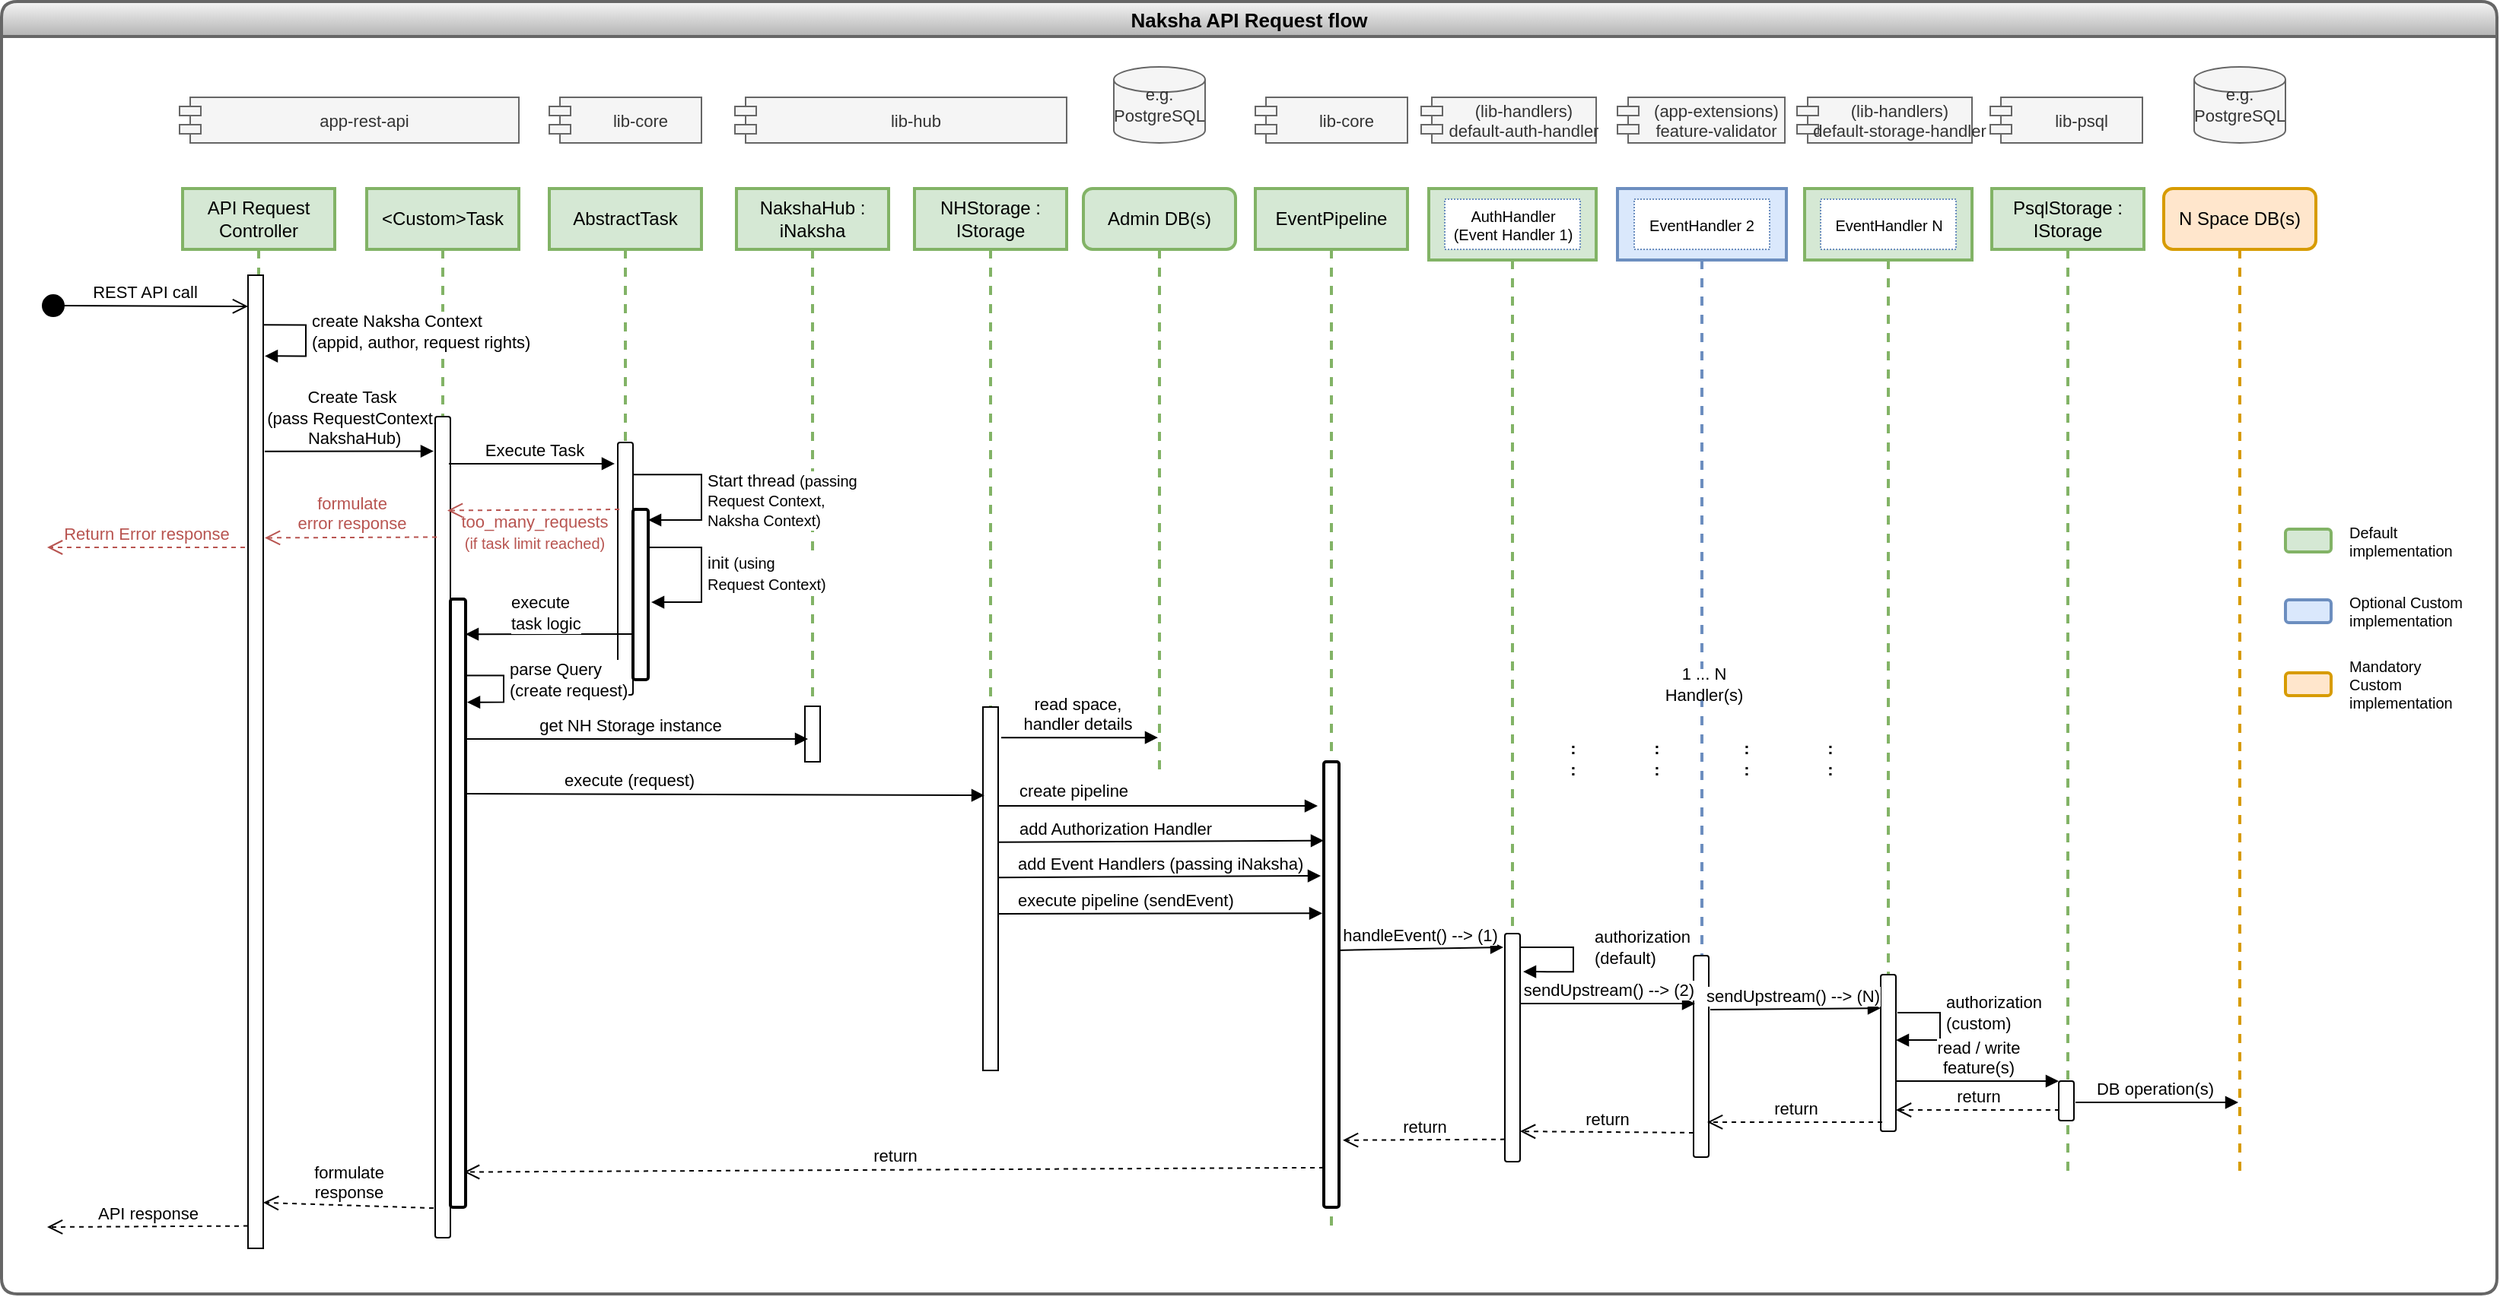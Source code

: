 <mxfile version="16.1.2" type="device"><diagram id="Obo5cB7O04AJ7v5FpMcv" name="Page-1"><mxGraphModel dx="869" dy="597" grid="1" gridSize="10" guides="1" tooltips="1" connect="1" arrows="1" fold="1" page="1" pageScale="1" pageWidth="1169" pageHeight="827" math="0" shadow="0"><root><mxCell id="0"/><mxCell id="1" parent="0"/><mxCell id="FYHCxZDHsHW0RmtBR5TR-3" value="API Request Controller" style="shape=umlLifeline;perimeter=lifelinePerimeter;whiteSpace=wrap;html=1;container=1;collapsible=0;recursiveResize=0;outlineConnect=0;fillColor=#d5e8d4;strokeColor=#82b366;strokeWidth=2;" parent="1" vertex="1"><mxGeometry x="149" y="153" width="100" height="540" as="geometry"/></mxCell><mxCell id="FYHCxZDHsHW0RmtBR5TR-19" value="NakshaHub : iNaksha" style="shape=umlLifeline;perimeter=lifelinePerimeter;whiteSpace=wrap;html=1;container=1;collapsible=0;recursiveResize=0;outlineConnect=0;fillColor=#d5e8d4;strokeColor=#82b366;strokeWidth=2;" parent="1" vertex="1"><mxGeometry x="513" y="153" width="100" height="377" as="geometry"/></mxCell><mxCell id="5W5_MXWoRKqIArAiNaLi-74" value="" style="html=1;points=[];perimeter=orthogonalPerimeter;" vertex="1" parent="FYHCxZDHsHW0RmtBR5TR-19"><mxGeometry x="45" y="340.5" width="10" height="36.5" as="geometry"/></mxCell><mxCell id="FYHCxZDHsHW0RmtBR5TR-28" value="N Space DB(s)" style="shape=umlLifeline;perimeter=lifelinePerimeter;whiteSpace=wrap;html=1;container=1;collapsible=0;recursiveResize=0;outlineConnect=0;fillColor=#ffe6cc;strokeColor=#d79b00;strokeWidth=2;rounded=1;" parent="1" vertex="1"><mxGeometry x="1451" y="153" width="100" height="647" as="geometry"/></mxCell><mxCell id="FYHCxZDHsHW0RmtBR5TR-68" value="Naksha API Request flow" style="swimlane;rounded=1;shadow=0;sketch=0;fontSize=13;strokeWidth=2;collapsible=0;fillColor=#f5f5f5;gradientColor=#b3b3b3;strokeColor=#666666;" parent="1" vertex="1"><mxGeometry x="30" y="30" width="1640" height="850" as="geometry"/></mxCell><mxCell id="FYHCxZDHsHW0RmtBR5TR-69" value="" style="rounded=1;whiteSpace=wrap;html=1;shadow=0;sketch=0;fontSize=13;strokeColor=#82b366;strokeWidth=2;fillColor=#d5e8d4;" parent="FYHCxZDHsHW0RmtBR5TR-68" vertex="1"><mxGeometry x="1501" y="347" width="30" height="15" as="geometry"/></mxCell><mxCell id="FYHCxZDHsHW0RmtBR5TR-70" value="Default implementation" style="text;html=1;strokeColor=none;fillColor=none;align=left;verticalAlign=middle;whiteSpace=wrap;rounded=0;shadow=0;sketch=0;fontSize=10;" parent="FYHCxZDHsHW0RmtBR5TR-68" vertex="1"><mxGeometry x="1541" y="339.5" width="60" height="30" as="geometry"/></mxCell><mxCell id="FYHCxZDHsHW0RmtBR5TR-71" value="" style="rounded=1;whiteSpace=wrap;html=1;shadow=0;sketch=0;fontSize=13;strokeColor=#6c8ebf;strokeWidth=2;fillColor=#dae8fc;" parent="FYHCxZDHsHW0RmtBR5TR-68" vertex="1"><mxGeometry x="1501" y="393.5" width="30" height="15" as="geometry"/></mxCell><mxCell id="FYHCxZDHsHW0RmtBR5TR-72" value="Optional Custom implementation" style="text;html=1;strokeColor=none;fillColor=none;align=left;verticalAlign=middle;whiteSpace=wrap;rounded=0;shadow=0;sketch=0;fontSize=10;" parent="FYHCxZDHsHW0RmtBR5TR-68" vertex="1"><mxGeometry x="1541" y="386" width="80" height="30" as="geometry"/></mxCell><mxCell id="FYHCxZDHsHW0RmtBR5TR-73" value="" style="rounded=1;whiteSpace=wrap;html=1;shadow=0;sketch=0;fontSize=13;strokeColor=#d79b00;strokeWidth=2;fillColor=#ffe6cc;" parent="FYHCxZDHsHW0RmtBR5TR-68" vertex="1"><mxGeometry x="1501" y="441.5" width="30" height="15" as="geometry"/></mxCell><mxCell id="FYHCxZDHsHW0RmtBR5TR-74" value="Mandatory Custom implementation" style="text;html=1;strokeColor=none;fillColor=none;align=left;verticalAlign=middle;whiteSpace=wrap;rounded=0;shadow=0;sketch=0;fontSize=10;" parent="FYHCxZDHsHW0RmtBR5TR-68" vertex="1"><mxGeometry x="1541" y="434" width="80" height="30" as="geometry"/></mxCell><mxCell id="FYHCxZDHsHW0RmtBR5TR-25" value="" style="shape=umlLifeline;perimeter=lifelinePerimeter;whiteSpace=wrap;html=1;container=1;collapsible=0;recursiveResize=0;outlineConnect=0;fillColor=#dae8fc;strokeColor=#6C8EBF;strokeWidth=2;size=47;labelPosition=center;verticalLabelPosition=top;align=center;verticalAlign=bottom;" parent="FYHCxZDHsHW0RmtBR5TR-68" vertex="1"><mxGeometry x="1062" y="123" width="111" height="540" as="geometry"/></mxCell><mxCell id="FYHCxZDHsHW0RmtBR5TR-89" value="EventHandler 2" style="rounded=0;whiteSpace=wrap;html=1;shadow=0;sketch=0;fontSize=10;strokeColor=#6C8EBF;strokeWidth=1;dashed=1;dashPattern=1 1;" parent="FYHCxZDHsHW0RmtBR5TR-25" vertex="1"><mxGeometry x="11" y="7" width="89" height="33" as="geometry"/></mxCell><mxCell id="FYHCxZDHsHW0RmtBR5TR-41" value="(app-extensions)&#10;feature-validator" style="shape=module;align=center;spacingLeft=20;align=center;verticalAlign=middle;rounded=1;shadow=0;sketch=0;fontSize=11;strokeColor=#666666;strokeWidth=1;jettyWidth=14;jettyHeight=6;fillColor=#f5f5f5;fontColor=#333333;labelPosition=center;verticalLabelPosition=middle;" parent="FYHCxZDHsHW0RmtBR5TR-68" vertex="1"><mxGeometry x="1062" y="63" width="110" height="30" as="geometry"/></mxCell><mxCell id="FYHCxZDHsHW0RmtBR5TR-85" value="" style="shape=umlLifeline;perimeter=lifelinePerimeter;whiteSpace=wrap;html=1;container=1;collapsible=0;recursiveResize=0;outlineConnect=0;fillColor=#d5e8d4;strokeColor=#82b366;strokeWidth=2;labelPosition=center;verticalLabelPosition=top;align=center;verticalAlign=bottom;size=47;" parent="FYHCxZDHsHW0RmtBR5TR-68" vertex="1"><mxGeometry x="1185" y="123" width="110" height="620" as="geometry"/></mxCell><mxCell id="FYHCxZDHsHW0RmtBR5TR-90" value="EventHandler N" style="rounded=0;whiteSpace=wrap;html=1;shadow=0;sketch=0;fontSize=10;strokeColor=#6C8EBF;strokeWidth=1;dashed=1;dashPattern=1 1;" parent="FYHCxZDHsHW0RmtBR5TR-85" vertex="1"><mxGeometry x="10.5" y="7" width="89" height="33" as="geometry"/></mxCell><mxCell id="FYHCxZDHsHW0RmtBR5TR-62" value=":&lt;br style=&quot;font-size: 11px;&quot;&gt;:" style="text;html=1;strokeColor=none;fillColor=none;align=center;verticalAlign=middle;whiteSpace=wrap;rounded=0;shadow=0;sketch=0;fontSize=11;fontStyle=1" parent="FYHCxZDHsHW0RmtBR5TR-85" vertex="1"><mxGeometry x="-53" y="360" width="29.5" height="30" as="geometry"/></mxCell><mxCell id="FYHCxZDHsHW0RmtBR5TR-94" value=":&lt;br style=&quot;font-size: 11px;&quot;&gt;:" style="text;html=1;strokeColor=none;fillColor=none;align=center;verticalAlign=middle;whiteSpace=wrap;rounded=0;shadow=0;sketch=0;fontSize=11;fontStyle=1" parent="FYHCxZDHsHW0RmtBR5TR-85" vertex="1"><mxGeometry x="1.5" y="360" width="29.5" height="30" as="geometry"/></mxCell><mxCell id="FYHCxZDHsHW0RmtBR5TR-87" value="" style="html=1;points=[];perimeter=orthogonalPerimeter;rounded=1;shadow=0;sketch=0;fontSize=11;strokeColor=#000000;strokeWidth=1;" parent="FYHCxZDHsHW0RmtBR5TR-85" vertex="1"><mxGeometry x="50" y="517" width="10" height="103" as="geometry"/></mxCell><mxCell id="5W5_MXWoRKqIArAiNaLi-52" value="authorization&lt;br&gt;(custom)" style="edgeStyle=orthogonalEdgeStyle;html=1;align=left;spacingLeft=2;endArrow=block;rounded=0;fontSize=11;exitX=1.1;exitY=0.204;exitDx=0;exitDy=0;exitPerimeter=0;entryX=1;entryY=0.379;entryDx=0;entryDy=0;entryPerimeter=0;" edge="1" parent="FYHCxZDHsHW0RmtBR5TR-85"><mxGeometry x="-0.253" relative="1" as="geometry"><mxPoint x="61" y="542.012" as="sourcePoint"/><Array as="points"><mxPoint x="89" y="542"/><mxPoint x="89" y="560"/></Array><mxPoint x="60" y="560.037" as="targetPoint"/><mxPoint as="offset"/></mxGeometry></mxCell><mxCell id="FYHCxZDHsHW0RmtBR5TR-88" value="(lib-handlers)&#10;default-storage-handler" style="shape=module;align=center;spacingLeft=20;align=center;verticalAlign=middle;rounded=1;shadow=0;sketch=0;fontSize=11;strokeColor=#666666;strokeWidth=1;jettyWidth=14;jettyHeight=6;fillColor=#f5f5f5;fontColor=#333333;labelPosition=center;verticalLabelPosition=middle;" parent="FYHCxZDHsHW0RmtBR5TR-68" vertex="1"><mxGeometry x="1180" y="63" width="115" height="30" as="geometry"/></mxCell><mxCell id="FYHCxZDHsHW0RmtBR5TR-40" value="e.g. PostgreSQL" style="strokeWidth=1;html=1;shape=mxgraph.flowchart.database;whiteSpace=wrap;rounded=1;shadow=0;sketch=0;fontSize=11;fillColor=#f5f5f5;fontColor=#333333;strokeColor=#666666;" parent="FYHCxZDHsHW0RmtBR5TR-68" vertex="1"><mxGeometry x="1441" y="43" width="60" height="50" as="geometry"/></mxCell><mxCell id="5W5_MXWoRKqIArAiNaLi-1" value="app-rest-api" style="shape=module;align=center;spacingLeft=20;align=center;verticalAlign=middle;rounded=1;shadow=0;sketch=0;fontSize=11;strokeColor=#666666;strokeWidth=1;jettyWidth=14;jettyHeight=6;fillColor=#f5f5f5;fontColor=#333333;labelPosition=center;verticalLabelPosition=middle;" vertex="1" parent="FYHCxZDHsHW0RmtBR5TR-68"><mxGeometry x="117" y="63" width="223" height="30" as="geometry"/></mxCell><mxCell id="5W5_MXWoRKqIArAiNaLi-2" value="lib-hub" style="shape=module;align=center;spacingLeft=20;align=center;verticalAlign=middle;rounded=1;shadow=0;sketch=0;fontSize=11;strokeColor=#666666;strokeWidth=1;jettyWidth=14;jettyHeight=6;fillColor=#f5f5f5;fontColor=#333333;labelPosition=center;verticalLabelPosition=middle;" vertex="1" parent="FYHCxZDHsHW0RmtBR5TR-68"><mxGeometry x="482" y="63" width="218" height="30" as="geometry"/></mxCell><mxCell id="5W5_MXWoRKqIArAiNaLi-4" value="Admin DB(s)" style="shape=umlLifeline;perimeter=lifelinePerimeter;whiteSpace=wrap;html=1;container=1;collapsible=0;recursiveResize=0;outlineConnect=0;fillColor=#d5e8d4;strokeColor=#82b366;strokeWidth=2;rounded=1;" vertex="1" parent="FYHCxZDHsHW0RmtBR5TR-68"><mxGeometry x="711" y="123" width="100" height="387" as="geometry"/></mxCell><mxCell id="5W5_MXWoRKqIArAiNaLi-5" value="e.g. PostgreSQL" style="strokeWidth=1;html=1;shape=mxgraph.flowchart.database;whiteSpace=wrap;rounded=1;shadow=0;sketch=0;fontSize=11;fillColor=#f5f5f5;fontColor=#333333;strokeColor=#666666;" vertex="1" parent="FYHCxZDHsHW0RmtBR5TR-68"><mxGeometry x="731" y="43" width="60" height="50" as="geometry"/></mxCell><mxCell id="5W5_MXWoRKqIArAiNaLi-6" value="PsqlStorage : IStorage" style="shape=umlLifeline;perimeter=lifelinePerimeter;whiteSpace=wrap;html=1;container=1;collapsible=0;recursiveResize=0;outlineConnect=0;fillColor=#d5e8d4;strokeColor=#82b366;strokeWidth=2;" vertex="1" parent="FYHCxZDHsHW0RmtBR5TR-68"><mxGeometry x="1308" y="123" width="100" height="647" as="geometry"/></mxCell><mxCell id="FYHCxZDHsHW0RmtBR5TR-63" value="" style="html=1;points=[];perimeter=orthogonalPerimeter;rounded=1;shadow=0;sketch=0;fontSize=11;strokeColor=#000000;strokeWidth=1;" parent="5W5_MXWoRKqIArAiNaLi-6" vertex="1"><mxGeometry x="44" y="587" width="10" height="25.99" as="geometry"/></mxCell><mxCell id="5W5_MXWoRKqIArAiNaLi-9" value="lib-psql" style="shape=module;align=center;spacingLeft=20;align=center;verticalAlign=middle;rounded=1;shadow=0;sketch=0;fontSize=11;strokeColor=#666666;strokeWidth=1;jettyWidth=14;jettyHeight=6;fillColor=#f5f5f5;fontColor=#333333;labelPosition=center;verticalLabelPosition=middle;" vertex="1" parent="FYHCxZDHsHW0RmtBR5TR-68"><mxGeometry x="1307" y="63" width="100" height="30" as="geometry"/></mxCell><mxCell id="FYHCxZDHsHW0RmtBR5TR-67" value="API response" style="html=1;verticalAlign=bottom;endArrow=open;dashed=1;endSize=8;exitX=0;exitY=0.977;rounded=0;fontSize=11;exitDx=0;exitDy=0;exitPerimeter=0;" parent="FYHCxZDHsHW0RmtBR5TR-68" edge="1" source="5W5_MXWoRKqIArAiNaLi-11"><mxGeometry relative="1" as="geometry"><mxPoint x="30" y="806" as="targetPoint"/><mxPoint x="156" y="1028.428" as="sourcePoint"/></mxGeometry></mxCell><mxCell id="FYHCxZDHsHW0RmtBR5TR-66" value="formulate&lt;br&gt;response" style="html=1;verticalAlign=bottom;endArrow=open;dashed=1;endSize=8;exitX=-0.1;exitY=0.964;rounded=0;fontSize=11;exitDx=0;exitDy=0;exitPerimeter=0;entryX=1;entryY=0.953;entryDx=0;entryDy=0;entryPerimeter=0;" parent="FYHCxZDHsHW0RmtBR5TR-68" target="5W5_MXWoRKqIArAiNaLi-11" edge="1" source="5W5_MXWoRKqIArAiNaLi-33"><mxGeometry relative="1" as="geometry"><mxPoint x="166" y="1018.06" as="targetPoint"/><mxPoint x="275" y="1017.28" as="sourcePoint"/></mxGeometry></mxCell><mxCell id="FYHCxZDHsHW0RmtBR5TR-53" value="" style="html=1;points=[];perimeter=orthogonalPerimeter;rounded=1;shadow=0;sketch=0;fontSize=11;strokeColor=#000000;strokeWidth=1;" parent="FYHCxZDHsHW0RmtBR5TR-68" vertex="1"><mxGeometry x="1112" y="627.5" width="10" height="132.5" as="geometry"/></mxCell><mxCell id="FYHCxZDHsHW0RmtBR5TR-60" value="handleEvent() --&amp;gt; (1)" style="html=1;verticalAlign=bottom;endArrow=block;rounded=0;fontSize=11;exitX=0.9;exitY=0.423;exitDx=0;exitDy=0;exitPerimeter=0;entryX=-0.1;entryY=0.06;entryDx=0;entryDy=0;entryPerimeter=0;" parent="FYHCxZDHsHW0RmtBR5TR-68" source="5W5_MXWoRKqIArAiNaLi-50" target="5W5_MXWoRKqIArAiNaLi-65" edge="1"><mxGeometry relative="1" as="geometry"><mxPoint x="881.5" y="669.08" as="sourcePoint"/><mxPoint x="983" y="639" as="targetPoint"/></mxGeometry></mxCell><mxCell id="FYHCxZDHsHW0RmtBR5TR-92" value="sendUpstream() --&amp;gt; (N)" style="html=1;verticalAlign=bottom;endArrow=block;entryX=0;entryY=0.214;rounded=0;fontSize=11;entryDx=0;entryDy=0;entryPerimeter=0;exitX=1.1;exitY=0.268;exitDx=0;exitDy=0;exitPerimeter=0;" parent="FYHCxZDHsHW0RmtBR5TR-68" source="FYHCxZDHsHW0RmtBR5TR-53" target="FYHCxZDHsHW0RmtBR5TR-87" edge="1"><mxGeometry x="-0.024" relative="1" as="geometry"><mxPoint x="1002" y="679.152" as="sourcePoint"/><mxPoint x="1134.1" y="678.71" as="targetPoint"/><mxPoint as="offset"/></mxGeometry></mxCell><mxCell id="FYHCxZDHsHW0RmtBR5TR-61" value="return" style="html=1;verticalAlign=bottom;endArrow=open;dashed=1;endSize=8;rounded=0;fontSize=11;entryX=0.9;entryY=0.826;entryDx=0;entryDy=0;entryPerimeter=0;exitX=0.1;exitY=0.942;exitDx=0;exitDy=0;exitPerimeter=0;" parent="FYHCxZDHsHW0RmtBR5TR-68" source="FYHCxZDHsHW0RmtBR5TR-87" target="FYHCxZDHsHW0RmtBR5TR-53" edge="1"><mxGeometry relative="1" as="geometry"><mxPoint x="1038.5" y="766.13" as="targetPoint"/><mxPoint x="1164" y="760" as="sourcePoint"/></mxGeometry></mxCell><mxCell id="FYHCxZDHsHW0RmtBR5TR-55" value="return" style="html=1;verticalAlign=bottom;endArrow=open;dashed=1;endSize=8;rounded=0;fontSize=11;entryX=1.1;entryY=0.885;entryDx=0;entryDy=0;entryPerimeter=0;exitX=0;exitY=0.902;exitDx=0;exitDy=0;exitPerimeter=0;" parent="FYHCxZDHsHW0RmtBR5TR-68" source="5W5_MXWoRKqIArAiNaLi-65" edge="1"><mxGeometry relative="1" as="geometry"><mxPoint x="881.5" y="748.88" as="targetPoint"/><mxPoint x="1003" y="749" as="sourcePoint"/></mxGeometry></mxCell><mxCell id="FYHCxZDHsHW0RmtBR5TR-65" value="read / write&lt;br&gt;feature(s)" style="html=1;verticalAlign=bottom;endArrow=block;entryX=0;entryY=0;rounded=0;fontSize=11;" parent="FYHCxZDHsHW0RmtBR5TR-68" source="FYHCxZDHsHW0RmtBR5TR-87" target="FYHCxZDHsHW0RmtBR5TR-63" edge="1"><mxGeometry relative="1" as="geometry"><mxPoint x="1258.5" y="712.13" as="sourcePoint"/></mxGeometry></mxCell><mxCell id="FYHCxZDHsHW0RmtBR5TR-93" value="return" style="html=1;verticalAlign=bottom;endArrow=open;dashed=1;endSize=8;exitX=0.05;exitY=0.731;rounded=0;fontSize=11;exitDx=0;exitDy=0;exitPerimeter=0;" parent="FYHCxZDHsHW0RmtBR5TR-68" source="FYHCxZDHsHW0RmtBR5TR-63" target="FYHCxZDHsHW0RmtBR5TR-87" edge="1"><mxGeometry relative="1" as="geometry"><mxPoint x="1258.5" y="731.13" as="targetPoint"/><mxPoint x="1254.9" y="747.522" as="sourcePoint"/></mxGeometry></mxCell><mxCell id="FYHCxZDHsHW0RmtBR5TR-97" value="1 ... N&lt;br&gt;Handler(s)" style="text;html=1;strokeColor=none;fillColor=default;align=center;verticalAlign=middle;whiteSpace=wrap;rounded=0;shadow=0;dashed=1;dashPattern=1 1;sketch=0;fontSize=11;fontStyle=0;perimeterSpacing=0;labelBorderColor=none;labelBackgroundColor=none;spacingTop=0;spacing=2;spacingLeft=0;spacingBottom=0;" parent="FYHCxZDHsHW0RmtBR5TR-68" vertex="1"><mxGeometry x="1089" y="439" width="60" height="20" as="geometry"/></mxCell><mxCell id="5W5_MXWoRKqIArAiNaLi-11" value="" style="html=1;points=[];perimeter=orthogonalPerimeter;" vertex="1" parent="FYHCxZDHsHW0RmtBR5TR-68"><mxGeometry x="162" y="180" width="10" height="640" as="geometry"/></mxCell><mxCell id="5W5_MXWoRKqIArAiNaLi-12" value="REST API call" style="html=1;verticalAlign=bottom;startArrow=circle;startFill=1;endArrow=open;startSize=6;endSize=8;rounded=0;fontSize=11;entryX=0;entryY=0.032;entryDx=0;entryDy=0;entryPerimeter=0;" edge="1" parent="FYHCxZDHsHW0RmtBR5TR-68" target="5W5_MXWoRKqIArAiNaLi-11"><mxGeometry width="80" relative="1" as="geometry"><mxPoint x="26" y="200" as="sourcePoint"/><mxPoint x="130" y="220" as="targetPoint"/></mxGeometry></mxCell><mxCell id="5W5_MXWoRKqIArAiNaLi-23" value="EventPipeline" style="shape=umlLifeline;perimeter=lifelinePerimeter;whiteSpace=wrap;html=1;container=1;collapsible=0;recursiveResize=0;outlineConnect=0;fillColor=#d5e8d4;strokeColor=#82b366;strokeWidth=2;" vertex="1" parent="FYHCxZDHsHW0RmtBR5TR-68"><mxGeometry x="824" y="123" width="100" height="687" as="geometry"/></mxCell><mxCell id="5W5_MXWoRKqIArAiNaLi-50" value="" style="html=1;points=[];perimeter=orthogonalPerimeter;rounded=1;shadow=0;sketch=0;fontSize=11;strokeColor=#000000;strokeWidth=2;" vertex="1" parent="5W5_MXWoRKqIArAiNaLi-23"><mxGeometry x="45" y="377" width="10" height="293" as="geometry"/></mxCell><mxCell id="5W5_MXWoRKqIArAiNaLi-24" value="lib-core" style="shape=module;align=center;spacingLeft=20;align=center;verticalAlign=middle;rounded=1;shadow=0;sketch=0;fontSize=11;strokeColor=#666666;strokeWidth=1;jettyWidth=14;jettyHeight=6;fillColor=#f5f5f5;fontColor=#333333;labelPosition=center;verticalLabelPosition=middle;" vertex="1" parent="FYHCxZDHsHW0RmtBR5TR-68"><mxGeometry x="824" y="63" width="100" height="30" as="geometry"/></mxCell><mxCell id="5W5_MXWoRKqIArAiNaLi-25" value="create pipeline" style="html=1;verticalAlign=bottom;endArrow=block;rounded=0;fontSize=11;exitX=1;exitY=0.272;exitDx=0;exitDy=0;exitPerimeter=0;entryX=-0.4;entryY=0.099;entryDx=0;entryDy=0;entryPerimeter=0;align=left;" edge="1" parent="FYHCxZDHsHW0RmtBR5TR-68" source="5W5_MXWoRKqIArAiNaLi-17" target="5W5_MXWoRKqIArAiNaLi-50"><mxGeometry x="-0.885" y="1" relative="1" as="geometry"><mxPoint x="304" y="530.03" as="sourcePoint"/><mxPoint x="755" y="529.15" as="targetPoint"/><mxPoint as="offset"/></mxGeometry></mxCell><mxCell id="5W5_MXWoRKqIArAiNaLi-26" value="add Authorization Handler" style="html=1;verticalAlign=bottom;endArrow=block;rounded=0;fontSize=11;exitX=1;exitY=0.372;exitDx=0;exitDy=0;exitPerimeter=0;entryX=0;entryY=0.177;entryDx=0;entryDy=0;entryPerimeter=0;align=left;" edge="1" parent="FYHCxZDHsHW0RmtBR5TR-68" source="5W5_MXWoRKqIArAiNaLi-17" target="5W5_MXWoRKqIArAiNaLi-50"><mxGeometry x="-0.884" relative="1" as="geometry"><mxPoint x="391" y="570" as="sourcePoint"/><mxPoint x="527" y="570" as="targetPoint"/><mxPoint as="offset"/></mxGeometry></mxCell><mxCell id="5W5_MXWoRKqIArAiNaLi-28" value="AbstractTask" style="shape=umlLifeline;perimeter=lifelinePerimeter;whiteSpace=wrap;html=1;container=1;collapsible=0;recursiveResize=0;outlineConnect=0;fillColor=#d5e8d4;strokeColor=#82b366;strokeWidth=2;" vertex="1" parent="FYHCxZDHsHW0RmtBR5TR-68"><mxGeometry x="360" y="123" width="100" height="297" as="geometry"/></mxCell><mxCell id="5W5_MXWoRKqIArAiNaLi-38" value="" style="html=1;points=[];perimeter=orthogonalPerimeter;rounded=1;shadow=0;sketch=0;fontSize=11;strokeColor=#000000;strokeWidth=1;" vertex="1" parent="5W5_MXWoRKqIArAiNaLi-28"><mxGeometry x="45" y="167" width="10" height="166" as="geometry"/></mxCell><mxCell id="5W5_MXWoRKqIArAiNaLi-41" value="" style="html=1;points=[];perimeter=orthogonalPerimeter;rounded=1;shadow=0;sketch=0;fontSize=11;strokeColor=#000000;strokeWidth=2;" vertex="1" parent="5W5_MXWoRKqIArAiNaLi-28"><mxGeometry x="55" y="211" width="10" height="112" as="geometry"/></mxCell><mxCell id="5W5_MXWoRKqIArAiNaLi-40" value="Start thread &lt;font style=&quot;font-size: 10px&quot;&gt;(passing&amp;nbsp;&lt;br&gt;Request Context,&lt;br&gt;Naksha Context)&lt;/font&gt;" style="edgeStyle=orthogonalEdgeStyle;html=1;align=left;spacingLeft=2;endArrow=block;rounded=0;fontSize=11;exitX=1;exitY=0.127;exitDx=0;exitDy=0;exitPerimeter=0;" edge="1" parent="5W5_MXWoRKqIArAiNaLi-28" source="5W5_MXWoRKqIArAiNaLi-38" target="5W5_MXWoRKqIArAiNaLi-41"><mxGeometry x="0.124" relative="1" as="geometry"><mxPoint x="72" y="199.995" as="sourcePoint"/><Array as="points"><mxPoint x="100" y="188"/><mxPoint x="100" y="218"/></Array><mxPoint x="120" y="320" as="targetPoint"/><mxPoint as="offset"/></mxGeometry></mxCell><mxCell id="FYHCxZDHsHW0RmtBR5TR-80" value="init &lt;font style=&quot;font-size: 10px&quot;&gt;(using &lt;br&gt;Request Context)&lt;/font&gt;" style="edgeStyle=orthogonalEdgeStyle;html=1;align=left;spacingLeft=2;endArrow=block;rounded=0;fontSize=11;exitX=1;exitY=0.223;exitDx=0;exitDy=0;exitPerimeter=0;entryX=1.2;entryY=0.545;entryDx=0;entryDy=0;entryPerimeter=0;" parent="5W5_MXWoRKqIArAiNaLi-28" target="5W5_MXWoRKqIArAiNaLi-41" edge="1" source="5W5_MXWoRKqIArAiNaLi-41"><mxGeometry relative="1" as="geometry"><mxPoint x="140" y="260" as="sourcePoint"/><Array as="points"><mxPoint x="100" y="236"/><mxPoint x="100" y="272"/></Array><mxPoint x="120" y="380" as="targetPoint"/></mxGeometry></mxCell><mxCell id="5W5_MXWoRKqIArAiNaLi-27" value="add Event Handlers (passing iNaksha)" style="html=1;verticalAlign=bottom;endArrow=block;rounded=0;fontSize=11;exitX=0.9;exitY=0.469;exitDx=0;exitDy=0;exitPerimeter=0;align=left;entryX=-0.2;entryY=0.256;entryDx=0;entryDy=0;entryPerimeter=0;" edge="1" parent="FYHCxZDHsHW0RmtBR5TR-68" source="5W5_MXWoRKqIArAiNaLi-17" target="5W5_MXWoRKqIArAiNaLi-50"><mxGeometry x="-0.884" relative="1" as="geometry"><mxPoint x="364.5" y="610" as="sourcePoint"/><mxPoint x="850" y="576" as="targetPoint"/><mxPoint as="offset"/></mxGeometry></mxCell><mxCell id="5W5_MXWoRKqIArAiNaLi-31" value="lib-core" style="shape=module;align=center;spacingLeft=20;align=center;verticalAlign=middle;rounded=1;shadow=0;sketch=0;fontSize=11;strokeColor=#666666;strokeWidth=1;jettyWidth=14;jettyHeight=6;fillColor=#f5f5f5;fontColor=#333333;labelPosition=center;verticalLabelPosition=middle;" vertex="1" parent="FYHCxZDHsHW0RmtBR5TR-68"><mxGeometry x="360" y="63" width="100" height="30" as="geometry"/></mxCell><mxCell id="5W5_MXWoRKqIArAiNaLi-32" value="&amp;lt;Custom&amp;gt;Task" style="shape=umlLifeline;perimeter=lifelinePerimeter;whiteSpace=wrap;html=1;container=1;collapsible=0;recursiveResize=0;outlineConnect=0;fillColor=#d5e8d4;strokeColor=#82b366;strokeWidth=2;" vertex="1" parent="FYHCxZDHsHW0RmtBR5TR-68"><mxGeometry x="240" y="123" width="100" height="690" as="geometry"/></mxCell><mxCell id="5W5_MXWoRKqIArAiNaLi-33" value="" style="html=1;points=[];perimeter=orthogonalPerimeter;rounded=1;shadow=0;sketch=0;fontSize=11;strokeColor=#000000;strokeWidth=1;" vertex="1" parent="5W5_MXWoRKqIArAiNaLi-32"><mxGeometry x="45" y="150" width="10" height="540" as="geometry"/></mxCell><mxCell id="5W5_MXWoRKqIArAiNaLi-45" value="" style="html=1;points=[];perimeter=orthogonalPerimeter;rounded=1;shadow=0;sketch=0;fontSize=11;strokeColor=#000000;strokeWidth=2;" vertex="1" parent="5W5_MXWoRKqIArAiNaLi-32"><mxGeometry x="55" y="270" width="10" height="400" as="geometry"/></mxCell><mxCell id="5W5_MXWoRKqIArAiNaLi-47" value="parse Query&lt;br&gt;(create request)" style="edgeStyle=orthogonalEdgeStyle;html=1;align=left;spacingLeft=2;endArrow=block;rounded=0;fontSize=11;exitX=0.9;exitY=0.109;exitDx=0;exitDy=0;exitPerimeter=0;entryX=1.1;entryY=0.148;entryDx=0;entryDy=0;entryPerimeter=0;" edge="1" parent="5W5_MXWoRKqIArAiNaLi-32"><mxGeometry x="-0.14" relative="1" as="geometry"><mxPoint x="64" y="320.206" as="sourcePoint"/><Array as="points"><mxPoint x="90" y="320"/><mxPoint x="90" y="338"/></Array><mxPoint x="66" y="337.836" as="targetPoint"/><mxPoint as="offset"/></mxGeometry></mxCell><mxCell id="5W5_MXWoRKqIArAiNaLi-36" value="Create Task&lt;br&gt;(pass RequestContext,&lt;br&gt;&amp;nbsp;NakshaHub)" style="html=1;verticalAlign=bottom;endArrow=block;rounded=0;fontSize=11;labelBackgroundColor=none;exitX=1.1;exitY=0.145;exitDx=0;exitDy=0;exitPerimeter=0;entryX=-0.1;entryY=0.031;entryDx=0;entryDy=0;entryPerimeter=0;" edge="1" parent="FYHCxZDHsHW0RmtBR5TR-68"><mxGeometry x="0.036" relative="1" as="geometry"><mxPoint x="173" y="295.9" as="sourcePoint"/><mxPoint as="offset"/><mxPoint x="284" y="295.74" as="targetPoint"/><Array as="points"/></mxGeometry></mxCell><mxCell id="5W5_MXWoRKqIArAiNaLi-39" value="Execute Task" style="html=1;verticalAlign=bottom;endArrow=block;entryX=-0.2;entryY=0.084;rounded=0;fontSize=11;labelBackgroundColor=none;entryDx=0;entryDy=0;entryPerimeter=0;exitX=0.9;exitY=0.068;exitDx=0;exitDy=0;exitPerimeter=0;" edge="1" parent="FYHCxZDHsHW0RmtBR5TR-68" target="5W5_MXWoRKqIArAiNaLi-38"><mxGeometry x="0.036" relative="1" as="geometry"><mxPoint x="294" y="304.004" as="sourcePoint"/><mxPoint as="offset"/><mxPoint x="323" y="353.0" as="targetPoint"/></mxGeometry></mxCell><mxCell id="5W5_MXWoRKqIArAiNaLi-42" value="too_many_requests&lt;br style=&quot;font-size: 11px&quot;&gt;&lt;font style=&quot;font-size: 10px&quot;&gt;(if task limit reached)&lt;/font&gt;" style="html=1;verticalAlign=middle;endArrow=open;dashed=1;endSize=8;rounded=0;fontSize=11;labelBackgroundColor=none;exitX=0.1;exitY=0.229;exitDx=0;exitDy=0;exitPerimeter=0;fillColor=#f8cecc;strokeColor=#B85450;fontColor=#B85450;entryX=0.8;entryY=0.109;entryDx=0;entryDy=0;entryPerimeter=0;" edge="1" parent="FYHCxZDHsHW0RmtBR5TR-68"><mxGeometry x="-0.007" y="15" relative="1" as="geometry"><mxPoint x="293" y="334.727" as="targetPoint"/><mxPoint x="406" y="334.014" as="sourcePoint"/><mxPoint as="offset"/></mxGeometry></mxCell><mxCell id="5W5_MXWoRKqIArAiNaLi-43" value="formulate&lt;br&gt;error response" style="html=1;verticalAlign=bottom;endArrow=open;dashed=1;endSize=8;exitX=0.1;exitY=0.143;rounded=0;fontSize=11;exitDx=0;exitDy=0;exitPerimeter=0;entryX=1.1;entryY=0.156;entryDx=0;entryDy=0;entryPerimeter=0;fillColor=#f8cecc;strokeColor=#B85450;fontColor=#B85450;" edge="1" parent="FYHCxZDHsHW0RmtBR5TR-68"><mxGeometry relative="1" as="geometry"><mxPoint x="173" y="352.72" as="targetPoint"/><mxPoint x="286" y="352.229" as="sourcePoint"/></mxGeometry></mxCell><mxCell id="5W5_MXWoRKqIArAiNaLi-46" value="execute&lt;br&gt;task logic" style="html=1;align=left;spacingLeft=2;endArrow=block;rounded=0;fontSize=11;exitX=0;exitY=0.732;exitDx=0;exitDy=0;exitPerimeter=0;entryX=1;entryY=0.049;entryDx=0;entryDy=0;entryPerimeter=0;" edge="1" parent="FYHCxZDHsHW0RmtBR5TR-68" source="5W5_MXWoRKqIArAiNaLi-41"><mxGeometry x="0.529" y="-14" relative="1" as="geometry"><mxPoint x="435" y="368.976" as="sourcePoint"/><mxPoint x="305" y="416.081" as="targetPoint"/><mxPoint as="offset"/></mxGeometry></mxCell><mxCell id="5W5_MXWoRKqIArAiNaLi-49" value="read space, &lt;br&gt;handler details" style="html=1;verticalAlign=bottom;endArrow=block;rounded=0;fontSize=11;exitX=1.2;exitY=0.084;exitDx=0;exitDy=0;exitPerimeter=0;" edge="1" parent="FYHCxZDHsHW0RmtBR5TR-68" source="5W5_MXWoRKqIArAiNaLi-17" target="5W5_MXWoRKqIArAiNaLi-4"><mxGeometry x="-0.036" relative="1" as="geometry"><mxPoint x="560" y="485" as="sourcePoint"/><mxPoint x="536" y="485.116" as="targetPoint"/><mxPoint as="offset"/></mxGeometry></mxCell><mxCell id="5W5_MXWoRKqIArAiNaLi-51" value="execute pipeline (sendEvent)" style="html=1;verticalAlign=bottom;endArrow=block;rounded=0;fontSize=11;entryX=-0.1;entryY=0.34;entryDx=0;entryDy=0;entryPerimeter=0;align=left;exitX=0.9;exitY=0.569;exitDx=0;exitDy=0;exitPerimeter=0;" edge="1" parent="FYHCxZDHsHW0RmtBR5TR-68" source="5W5_MXWoRKqIArAiNaLi-17" target="5W5_MXWoRKqIArAiNaLi-50"><mxGeometry x="-0.885" relative="1" as="geometry"><mxPoint x="310" y="620" as="sourcePoint"/><mxPoint x="764" y="597.85" as="targetPoint"/><mxPoint as="offset"/></mxGeometry></mxCell><mxCell id="5W5_MXWoRKqIArAiNaLi-54" value="return" style="html=1;verticalAlign=bottom;endArrow=open;dashed=1;endSize=8;rounded=0;fontSize=11;entryX=0.9;entryY=0.942;entryDx=0;entryDy=0;entryPerimeter=0;exitX=0;exitY=0.911;exitDx=0;exitDy=0;exitPerimeter=0;" edge="1" parent="FYHCxZDHsHW0RmtBR5TR-68" source="5W5_MXWoRKqIArAiNaLi-50" target="5W5_MXWoRKqIArAiNaLi-45"><mxGeometry relative="1" as="geometry"><mxPoint x="778.5" y="758.88" as="targetPoint"/><mxPoint x="900" y="759" as="sourcePoint"/></mxGeometry></mxCell><mxCell id="5W5_MXWoRKqIArAiNaLi-58" value="" style="shape=umlLifeline;perimeter=lifelinePerimeter;whiteSpace=wrap;html=1;container=1;collapsible=0;recursiveResize=0;outlineConnect=0;fillColor=#d5e8d4;strokeColor=#82b366;strokeWidth=2;labelPosition=center;verticalLabelPosition=top;align=center;verticalAlign=bottom;size=47;" vertex="1" parent="FYHCxZDHsHW0RmtBR5TR-68"><mxGeometry x="938" y="123" width="110" height="640" as="geometry"/></mxCell><mxCell id="5W5_MXWoRKqIArAiNaLi-59" value="AuthHandler&lt;br&gt;(Event Handler 1)" style="rounded=0;whiteSpace=wrap;html=1;shadow=0;sketch=0;fontSize=10;strokeColor=#6C8EBF;strokeWidth=1;dashed=1;dashPattern=1 1;" vertex="1" parent="5W5_MXWoRKqIArAiNaLi-58"><mxGeometry x="10.5" y="7" width="89" height="33" as="geometry"/></mxCell><mxCell id="5W5_MXWoRKqIArAiNaLi-65" value="" style="html=1;points=[];perimeter=orthogonalPerimeter;rounded=1;shadow=0;sketch=0;fontSize=11;strokeColor=#000000;strokeWidth=1;" vertex="1" parent="5W5_MXWoRKqIArAiNaLi-58"><mxGeometry x="50" y="490" width="10" height="150" as="geometry"/></mxCell><mxCell id="5W5_MXWoRKqIArAiNaLi-70" value="authorization&lt;br&gt;(default)" style="edgeStyle=orthogonalEdgeStyle;html=1;align=left;spacingLeft=2;endArrow=block;rounded=0;fontSize=11;entryX=1.2;entryY=0.167;entryDx=0;entryDy=0;entryPerimeter=0;" edge="1" parent="5W5_MXWoRKqIArAiNaLi-58" source="5W5_MXWoRKqIArAiNaLi-65" target="5W5_MXWoRKqIArAiNaLi-65"><mxGeometry x="-0.168" y="10" relative="1" as="geometry"><mxPoint x="100.5" y="498.972" as="sourcePoint"/><Array as="points"><mxPoint x="95" y="499"/><mxPoint x="95" y="515"/></Array><mxPoint x="99.5" y="516.997" as="targetPoint"/><mxPoint as="offset"/></mxGeometry></mxCell><mxCell id="5W5_MXWoRKqIArAiNaLi-64" value="(lib-handlers)&#10;default-auth-handler" style="shape=module;align=center;spacingLeft=20;align=center;verticalAlign=middle;rounded=1;shadow=0;sketch=0;fontSize=11;strokeColor=#666666;strokeWidth=1;jettyWidth=14;jettyHeight=6;fillColor=#f5f5f5;fontColor=#333333;labelPosition=center;verticalLabelPosition=middle;" vertex="1" parent="FYHCxZDHsHW0RmtBR5TR-68"><mxGeometry x="933" y="63" width="115" height="30" as="geometry"/></mxCell><mxCell id="5W5_MXWoRKqIArAiNaLi-66" value="sendUpstream() --&amp;gt; (2)" style="html=1;verticalAlign=bottom;endArrow=block;rounded=0;fontSize=11;entryX=0.1;entryY=0.238;entryDx=0;entryDy=0;entryPerimeter=0;" edge="1" parent="FYHCxZDHsHW0RmtBR5TR-68" source="5W5_MXWoRKqIArAiNaLi-65" target="FYHCxZDHsHW0RmtBR5TR-53"><mxGeometry relative="1" as="geometry"><mxPoint x="1043" y="652" as="sourcePoint"/><mxPoint x="998" y="650.02" as="targetPoint"/></mxGeometry></mxCell><mxCell id="5W5_MXWoRKqIArAiNaLi-67" value="return" style="html=1;verticalAlign=bottom;endArrow=open;dashed=1;endSize=8;rounded=0;fontSize=11;entryX=1;entryY=0.867;entryDx=0;entryDy=0;entryPerimeter=0;exitX=0;exitY=0.879;exitDx=0;exitDy=0;exitPerimeter=0;" edge="1" parent="FYHCxZDHsHW0RmtBR5TR-68" source="FYHCxZDHsHW0RmtBR5TR-53" target="5W5_MXWoRKqIArAiNaLi-65"><mxGeometry relative="1" as="geometry"><mxPoint x="1131" y="746.945" as="targetPoint"/><mxPoint x="1246" y="747.026" as="sourcePoint"/></mxGeometry></mxCell><mxCell id="5W5_MXWoRKqIArAiNaLi-68" value=":&lt;br style=&quot;font-size: 11px;&quot;&gt;:" style="text;html=1;strokeColor=none;fillColor=none;align=center;verticalAlign=middle;whiteSpace=wrap;rounded=0;shadow=0;sketch=0;fontSize=11;fontStyle=1" vertex="1" parent="FYHCxZDHsHW0RmtBR5TR-68"><mxGeometry x="1018" y="483" width="29.5" height="30" as="geometry"/></mxCell><mxCell id="5W5_MXWoRKqIArAiNaLi-69" value=":&lt;br style=&quot;font-size: 11px;&quot;&gt;:" style="text;html=1;strokeColor=none;fillColor=none;align=center;verticalAlign=middle;whiteSpace=wrap;rounded=0;shadow=0;sketch=0;fontSize=11;fontStyle=1" vertex="1" parent="FYHCxZDHsHW0RmtBR5TR-68"><mxGeometry x="1072.5" y="483" width="29.5" height="30" as="geometry"/></mxCell><mxCell id="5W5_MXWoRKqIArAiNaLi-72" value="NHStorage : IStorage" style="shape=umlLifeline;perimeter=lifelinePerimeter;whiteSpace=wrap;html=1;container=1;collapsible=0;recursiveResize=0;outlineConnect=0;fillColor=#d5e8d4;strokeColor=#82b366;strokeWidth=2;" vertex="1" parent="FYHCxZDHsHW0RmtBR5TR-68"><mxGeometry x="600" y="123" width="100" height="580" as="geometry"/></mxCell><mxCell id="5W5_MXWoRKqIArAiNaLi-17" value="" style="html=1;points=[];perimeter=orthogonalPerimeter;" vertex="1" parent="5W5_MXWoRKqIArAiNaLi-72"><mxGeometry x="45" y="341" width="10" height="239" as="geometry"/></mxCell><mxCell id="5W5_MXWoRKqIArAiNaLi-75" value="execute (request)" style="html=1;verticalAlign=bottom;endArrow=block;rounded=0;fontSize=11;exitX=1;exitY=0.32;exitDx=0;exitDy=0;exitPerimeter=0;align=left;entryX=0.1;entryY=0.243;entryDx=0;entryDy=0;entryPerimeter=0;" edge="1" parent="FYHCxZDHsHW0RmtBR5TR-68" source="5W5_MXWoRKqIArAiNaLi-45" target="5W5_MXWoRKqIArAiNaLi-17"><mxGeometry x="-0.628" relative="1" as="geometry"><mxPoint x="550" y="482" as="sourcePoint"/><mxPoint x="640" y="521" as="targetPoint"/><mxPoint as="offset"/></mxGeometry></mxCell><mxCell id="5W5_MXWoRKqIArAiNaLi-48" value="create Naksha Context&lt;br&gt;(appid, author, request rights)" style="edgeStyle=orthogonalEdgeStyle;html=1;align=left;spacingLeft=2;endArrow=block;rounded=0;fontSize=11;fontColor=#000000;entryX=1.1;entryY=0.069;entryDx=0;entryDy=0;entryPerimeter=0;exitX=1;exitY=0.037;exitDx=0;exitDy=0;exitPerimeter=0;" edge="1" parent="FYHCxZDHsHW0RmtBR5TR-68"><mxGeometry x="-0.14" relative="1" as="geometry"><mxPoint x="172" y="212.68" as="sourcePoint"/><Array as="points"><mxPoint x="200" y="213"/><mxPoint x="200" y="233"/></Array><mxPoint x="173" y="233.16" as="targetPoint"/><mxPoint as="offset"/></mxGeometry></mxCell><mxCell id="5W5_MXWoRKqIArAiNaLi-44" value="Return Error response" style="html=1;verticalAlign=bottom;endArrow=open;dashed=1;endSize=8;rounded=0;fontSize=11;fillColor=#f8cecc;strokeColor=#B85450;fontColor=#B85450;" edge="1" parent="1"><mxGeometry relative="1" as="geometry"><mxPoint x="60" y="389" as="targetPoint"/><mxPoint x="190" y="389" as="sourcePoint"/></mxGeometry></mxCell><mxCell id="5W5_MXWoRKqIArAiNaLi-53" value="DB operation(s)" style="html=1;verticalAlign=bottom;endArrow=block;rounded=0;fontSize=11;exitX=1.1;exitY=0.539;exitDx=0;exitDy=0;exitPerimeter=0;" edge="1" parent="1" source="FYHCxZDHsHW0RmtBR5TR-63" target="FYHCxZDHsHW0RmtBR5TR-28"><mxGeometry x="-0.036" relative="1" as="geometry"><mxPoint x="800" y="524.988" as="sourcePoint"/><mxPoint x="911" y="524.988" as="targetPoint"/><mxPoint as="offset"/></mxGeometry></mxCell><mxCell id="5W5_MXWoRKqIArAiNaLi-19" value="get NH Storage instance" style="html=1;verticalAlign=bottom;endArrow=block;rounded=0;fontSize=11;exitX=0.9;exitY=0.23;exitDx=0;exitDy=0;exitPerimeter=0;" edge="1" parent="1" source="5W5_MXWoRKqIArAiNaLi-45"><mxGeometry x="-0.036" relative="1" as="geometry"><mxPoint x="591" y="544" as="sourcePoint"/><mxPoint x="560" y="515" as="targetPoint"/><mxPoint as="offset"/></mxGeometry></mxCell></root></mxGraphModel></diagram></mxfile>